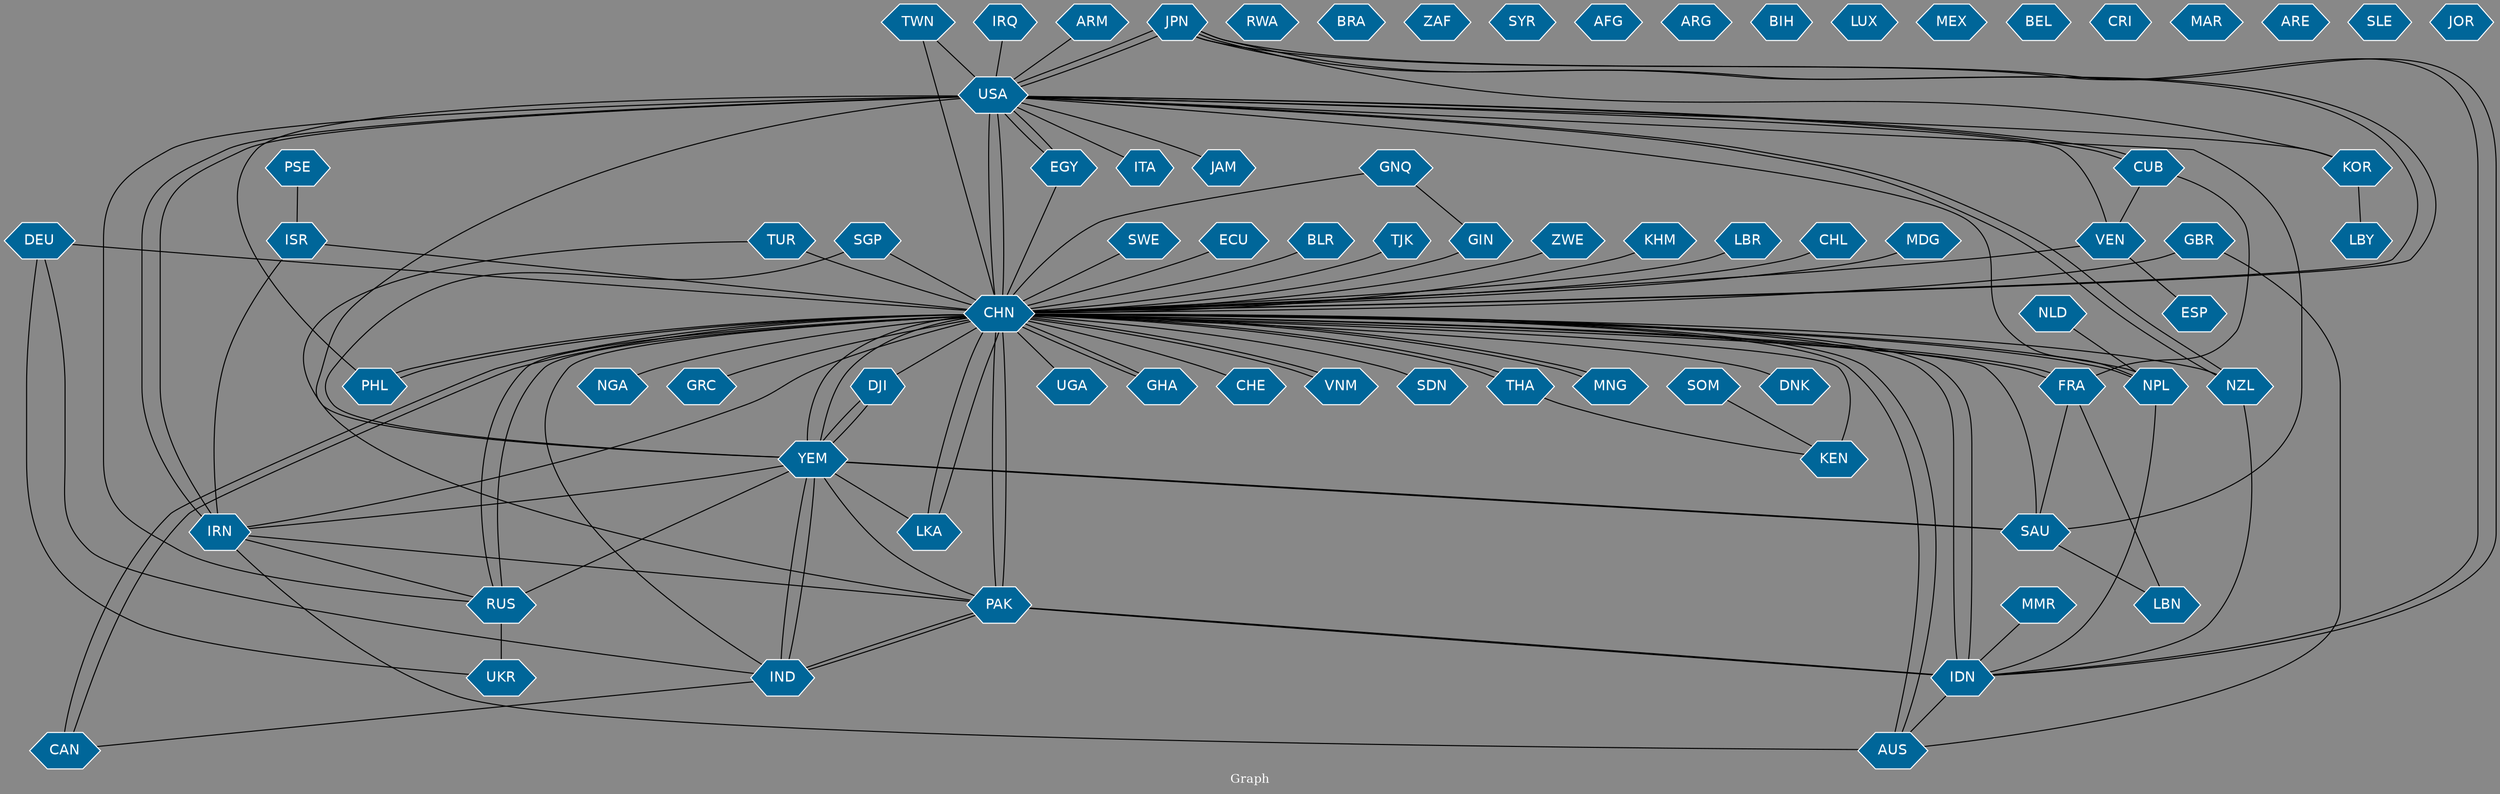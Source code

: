 // Countries together in item graph
graph {
	graph [bgcolor="#888888" fontcolor=white fontsize=12 label="Graph" outputorder=edgesfirst overlap=prism]
	node [color=white fillcolor="#006699" fontcolor=white fontname=Helvetica shape=hexagon style=filled]
	edge [arrowhead=open color=black fontcolor=white fontname=Courier fontsize=12]
		JPN [label=JPN]
		KOR [label=KOR]
		THA [label=THA]
		USA [label=USA]
		LBR [label=LBR]
		CHN [label=CHN]
		NPL [label=NPL]
		TWN [label=TWN]
		YEM [label=YEM]
		IDN [label=IDN]
		LKA [label=LKA]
		DNK [label=DNK]
		KEN [label=KEN]
		IRN [label=IRN]
		IRQ [label=IRQ]
		CHL [label=CHL]
		NGA [label=NGA]
		NLD [label=NLD]
		SAU [label=SAU]
		ARM [label=ARM]
		VEN [label=VEN]
		ESP [label=ESP]
		EGY [label=EGY]
		RWA [label=RWA]
		RUS [label=RUS]
		GRC [label=GRC]
		IND [label=IND]
		GBR [label=GBR]
		AUS [label=AUS]
		TUR [label=TUR]
		PAK [label=PAK]
		BRA [label=BRA]
		MMR [label=MMR]
		UGA [label=UGA]
		LBY [label=LBY]
		ZAF [label=ZAF]
		SYR [label=SYR]
		DEU [label=DEU]
		UKR [label=UKR]
		GHA [label=GHA]
		FRA [label=FRA]
		GNQ [label=GNQ]
		GIN [label=GIN]
		CUB [label=CUB]
		PSE [label=PSE]
		AFG [label=AFG]
		PHL [label=PHL]
		NZL [label=NZL]
		ARG [label=ARG]
		CHE [label=CHE]
		MDG [label=MDG]
		SWE [label=SWE]
		BIH [label=BIH]
		CAN [label=CAN]
		LUX [label=LUX]
		ECU [label=ECU]
		ITA [label=ITA]
		BLR [label=BLR]
		ISR [label=ISR]
		TJK [label=TJK]
		VNM [label=VNM]
		SDN [label=SDN]
		MNG [label=MNG]
		DJI [label=DJI]
		MEX [label=MEX]
		SGP [label=SGP]
		ZWE [label=ZWE]
		BEL [label=BEL]
		CRI [label=CRI]
		LBN [label=LBN]
		JAM [label=JAM]
		MAR [label=MAR]
		ARE [label=ARE]
		SLE [label=SLE]
		SOM [label=SOM]
		KHM [label=KHM]
		JOR [label=JOR]
			VEN -- USA [weight=1]
			IRN -- USA [weight=3]
			CHN -- NPL [weight=14]
			TUR -- CHN [weight=2]
			TUR -- PAK [weight=1]
			SAU -- YEM [weight=4]
			EGY -- CHN [weight=2]
			CHN -- CHE [weight=1]
			CHN -- SAU [weight=1]
			USA -- NZL [weight=1]
			VEN -- CHN [weight=1]
			CHN -- CAN [weight=1]
			CHN -- DNK [weight=1]
			NPL -- IDN [weight=2]
			GHA -- CHN [weight=1]
			YEM -- LKA [weight=2]
			ISR -- IRN [weight=2]
			IND -- CHN [weight=1]
			VNM -- CHN [weight=1]
			GIN -- CHN [weight=1]
			USA -- YEM [weight=1]
			JPN -- CHN [weight=5]
			CHN -- UGA [weight=1]
			CHN -- NGA [weight=1]
			PAK -- CHN [weight=15]
			PAK -- IND [weight=1]
			YEM -- PAK [weight=1]
			IDN -- PAK [weight=5]
			IRN -- AUS [weight=1]
			JPN -- IDN [weight=1]
			CHN -- GRC [weight=1]
			USA -- IRN [weight=2]
			ISR -- CHN [weight=1]
			TWN -- CHN [weight=1]
			JPN -- USA [weight=9]
			CHN -- USA [weight=14]
			TJK -- CHN [weight=1]
			YEM -- RUS [weight=1]
			SOM -- KEN [weight=1]
			GBR -- CHN [weight=2]
			CHN -- IDN [weight=6]
			DEU -- IND [weight=1]
			ZWE -- CHN [weight=1]
			CHN -- AUS [weight=1]
			CHN -- SDN [weight=1]
			YEM -- IRN [weight=1]
			CHN -- GHA [weight=1]
			IDN -- JPN [weight=1]
			CAN -- CHN [weight=1]
			FRA -- SAU [weight=1]
			CHL -- CHN [weight=1]
			MNG -- CHN [weight=1]
			ECU -- CHN [weight=1]
			CHN -- JPN [weight=10]
			USA -- RUS [weight=1]
			PSE -- ISR [weight=1]
			KOR -- LBY [weight=1]
			SGP -- CHN [weight=1]
			BLR -- CHN [weight=2]
			CHN -- FRA [weight=2]
			LBR -- CHN [weight=1]
			USA -- KOR [weight=1]
			GBR -- AUS [weight=1]
			IDN -- AUS [weight=1]
			IRN -- RUS [weight=1]
			IND -- CAN [weight=1]
			CHN -- THA [weight=1]
			IND -- PAK [weight=1]
			CHN -- KEN [weight=3]
			CHN -- LKA [weight=1]
			LKA -- CHN [weight=1]
			SWE -- CHN [weight=1]
			USA -- JAM [weight=1]
			THA -- KEN [weight=1]
			CHN -- NZL [weight=2]
			MMR -- IDN [weight=1]
			NZL -- IDN [weight=1]
			TWN -- USA [weight=3]
			IRN -- CHN [weight=2]
			NZL -- USA [weight=1]
			GNQ -- GIN [weight=1]
			USA -- JPN [weight=11]
			THA -- CHN [weight=3]
			MDG -- CHN [weight=1]
			CHN -- PHL [weight=1]
			RUS -- UKR [weight=2]
			YEM -- DJI [weight=1]
			IDN -- CHN [weight=15]
			GNQ -- CHN [weight=1]
			KHM -- CHN [weight=1]
			VEN -- ESP [weight=1]
			FRA -- LBN [weight=1]
			NLD -- NPL [weight=1]
			DJI -- YEM [weight=2]
			YEM -- IND [weight=1]
			CUB -- VEN [weight=1]
			DEU -- UKR [weight=1]
			EGY -- USA [weight=1]
			CUB -- FRA [weight=1]
			USA -- EGY [weight=2]
			CHN -- MNG [weight=1]
			IRQ -- USA [weight=1]
			JPN -- KOR [weight=1]
			USA -- SAU [weight=1]
			PAK -- IDN [weight=2]
			RUS -- CHN [weight=6]
			ARM -- USA [weight=1]
			USA -- PHL [weight=1]
			CHN -- RUS [weight=3]
			NPL -- CHN [weight=11]
			CHN -- DJI [weight=2]
			USA -- CUB [weight=4]
			IND -- YEM [weight=1]
			SAU -- LBN [weight=1]
			SGP -- YEM [weight=1]
			CUB -- USA [weight=4]
			FRA -- CHN [weight=1]
			USA -- ITA [weight=1]
			USA -- CHN [weight=19]
			PHL -- CHN [weight=2]
			CHN -- VNM [weight=1]
			IRN -- PAK [weight=1]
			CHN -- YEM [weight=6]
			AUS -- CHN [weight=2]
			YEM -- CHN [weight=5]
			YEM -- SAU [weight=1]
			CHN -- PAK [weight=17]
			DEU -- CHN [weight=1]
			NPL -- USA [weight=2]
}